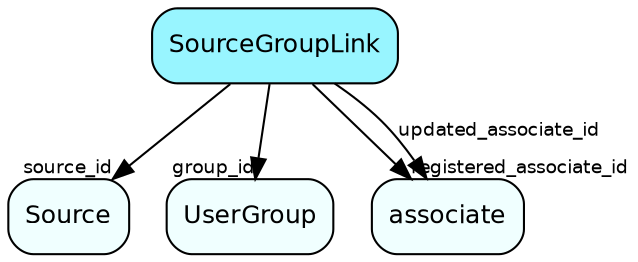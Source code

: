 digraph SourceGroupLink  {
node [shape = box style="rounded, filled" fontname = "Helvetica" fontsize = "12" ]
edge [fontname = "Helvetica" fontsize = "9"]

SourceGroupLink[fillcolor = "cadetblue1"]
Source[fillcolor = "azure1"]
UserGroup[fillcolor = "azure1"]
associate[fillcolor = "azure1"]
SourceGroupLink -> Source [headlabel = "source_id"]
SourceGroupLink -> UserGroup [headlabel = "group_id"]
SourceGroupLink -> associate [headlabel = "registered_associate_id"]
SourceGroupLink -> associate [label = "updated_associate_id"]
}

